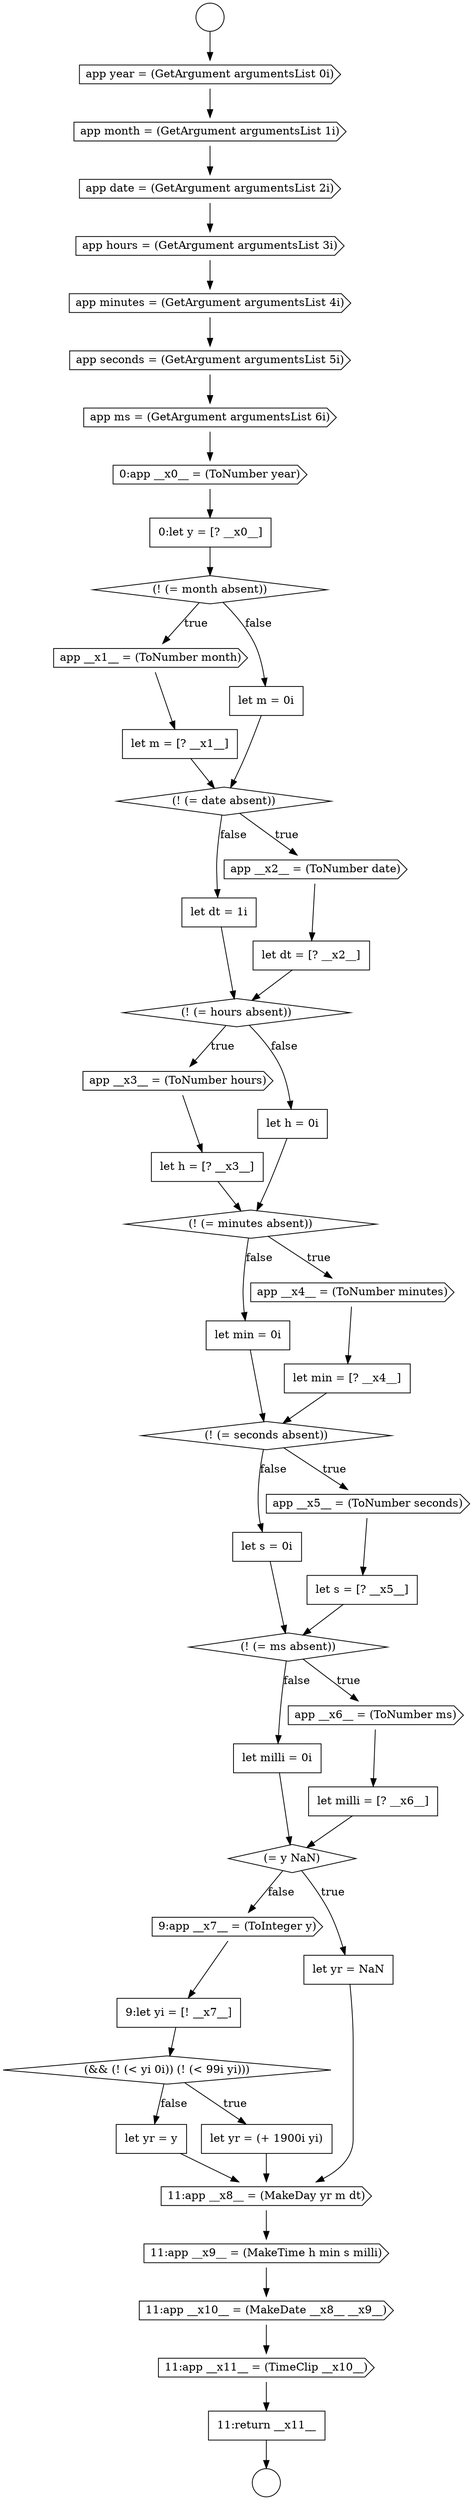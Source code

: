 digraph {
  node12575 [shape=none, margin=0, label=<<font color="black">
    <table border="0" cellborder="1" cellspacing="0" cellpadding="10">
      <tr><td align="left">let milli = 0i</td></tr>
    </table>
  </font>> color="black" fillcolor="white" style=filled]
  node12543 [shape=cds, label=<<font color="black">app year = (GetArgument argumentsList 0i)</font>> color="black" fillcolor="white" style=filled]
  node12578 [shape=cds, label=<<font color="black">9:app __x7__ = (ToInteger y)</font>> color="black" fillcolor="white" style=filled]
  node12582 [shape=none, margin=0, label=<<font color="black">
    <table border="0" cellborder="1" cellspacing="0" cellpadding="10">
      <tr><td align="left">let yr = y</td></tr>
    </table>
  </font>> color="black" fillcolor="white" style=filled]
  node12571 [shape=none, margin=0, label=<<font color="black">
    <table border="0" cellborder="1" cellspacing="0" cellpadding="10">
      <tr><td align="left">let s = 0i</td></tr>
    </table>
  </font>> color="black" fillcolor="white" style=filled]
  node12546 [shape=cds, label=<<font color="black">app hours = (GetArgument argumentsList 3i)</font>> color="black" fillcolor="white" style=filled]
  node12558 [shape=none, margin=0, label=<<font color="black">
    <table border="0" cellborder="1" cellspacing="0" cellpadding="10">
      <tr><td align="left">let dt = [? __x2__]</td></tr>
    </table>
  </font>> color="black" fillcolor="white" style=filled]
  node12541 [shape=circle label=" " color="black" fillcolor="white" style=filled]
  node12584 [shape=cds, label=<<font color="black">11:app __x9__ = (MakeTime h min s milli)</font>> color="black" fillcolor="white" style=filled]
  node12580 [shape=diamond, label=<<font color="black">(&amp;&amp; (! (&lt; yi 0i)) (! (&lt; 99i yi)))</font>> color="black" fillcolor="white" style=filled]
  node12548 [shape=cds, label=<<font color="black">app seconds = (GetArgument argumentsList 5i)</font>> color="black" fillcolor="white" style=filled]
  node12567 [shape=none, margin=0, label=<<font color="black">
    <table border="0" cellborder="1" cellspacing="0" cellpadding="10">
      <tr><td align="left">let min = 0i</td></tr>
    </table>
  </font>> color="black" fillcolor="white" style=filled]
  node12560 [shape=diamond, label=<<font color="black">(! (= hours absent))</font>> color="black" fillcolor="white" style=filled]
  node12579 [shape=none, margin=0, label=<<font color="black">
    <table border="0" cellborder="1" cellspacing="0" cellpadding="10">
      <tr><td align="left">9:let yi = [! __x7__]</td></tr>
    </table>
  </font>> color="black" fillcolor="white" style=filled]
  node12564 [shape=diamond, label=<<font color="black">(! (= minutes absent))</font>> color="black" fillcolor="white" style=filled]
  node12570 [shape=none, margin=0, label=<<font color="black">
    <table border="0" cellborder="1" cellspacing="0" cellpadding="10">
      <tr><td align="left">let s = [? __x5__]</td></tr>
    </table>
  </font>> color="black" fillcolor="white" style=filled]
  node12549 [shape=cds, label=<<font color="black">app ms = (GetArgument argumentsList 6i)</font>> color="black" fillcolor="white" style=filled]
  node12568 [shape=diamond, label=<<font color="black">(! (= seconds absent))</font>> color="black" fillcolor="white" style=filled]
  node12545 [shape=cds, label=<<font color="black">app date = (GetArgument argumentsList 2i)</font>> color="black" fillcolor="white" style=filled]
  node12585 [shape=cds, label=<<font color="black">11:app __x10__ = (MakeDate __x8__ __x9__)</font>> color="black" fillcolor="white" style=filled]
  node12554 [shape=none, margin=0, label=<<font color="black">
    <table border="0" cellborder="1" cellspacing="0" cellpadding="10">
      <tr><td align="left">let m = [? __x1__]</td></tr>
    </table>
  </font>> color="black" fillcolor="white" style=filled]
  node12559 [shape=none, margin=0, label=<<font color="black">
    <table border="0" cellborder="1" cellspacing="0" cellpadding="10">
      <tr><td align="left">let dt = 1i</td></tr>
    </table>
  </font>> color="black" fillcolor="white" style=filled]
  node12586 [shape=cds, label=<<font color="black">11:app __x11__ = (TimeClip __x10__)</font>> color="black" fillcolor="white" style=filled]
  node12581 [shape=none, margin=0, label=<<font color="black">
    <table border="0" cellborder="1" cellspacing="0" cellpadding="10">
      <tr><td align="left">let yr = (+ 1900i yi)</td></tr>
    </table>
  </font>> color="black" fillcolor="white" style=filled]
  node12565 [shape=cds, label=<<font color="black">app __x4__ = (ToNumber minutes)</font>> color="black" fillcolor="white" style=filled]
  node12542 [shape=circle label=" " color="black" fillcolor="white" style=filled]
  node12561 [shape=cds, label=<<font color="black">app __x3__ = (ToNumber hours)</font>> color="black" fillcolor="white" style=filled]
  node12550 [shape=cds, label=<<font color="black">0:app __x0__ = (ToNumber year)</font>> color="black" fillcolor="white" style=filled]
  node12576 [shape=diamond, label=<<font color="black">(= y NaN)</font>> color="black" fillcolor="white" style=filled]
  node12577 [shape=none, margin=0, label=<<font color="black">
    <table border="0" cellborder="1" cellspacing="0" cellpadding="10">
      <tr><td align="left">let yr = NaN</td></tr>
    </table>
  </font>> color="black" fillcolor="white" style=filled]
  node12553 [shape=cds, label=<<font color="black">app __x1__ = (ToNumber month)</font>> color="black" fillcolor="white" style=filled]
  node12566 [shape=none, margin=0, label=<<font color="black">
    <table border="0" cellborder="1" cellspacing="0" cellpadding="10">
      <tr><td align="left">let min = [? __x4__]</td></tr>
    </table>
  </font>> color="black" fillcolor="white" style=filled]
  node12547 [shape=cds, label=<<font color="black">app minutes = (GetArgument argumentsList 4i)</font>> color="black" fillcolor="white" style=filled]
  node12572 [shape=diamond, label=<<font color="black">(! (= ms absent))</font>> color="black" fillcolor="white" style=filled]
  node12562 [shape=none, margin=0, label=<<font color="black">
    <table border="0" cellborder="1" cellspacing="0" cellpadding="10">
      <tr><td align="left">let h = [? __x3__]</td></tr>
    </table>
  </font>> color="black" fillcolor="white" style=filled]
  node12587 [shape=none, margin=0, label=<<font color="black">
    <table border="0" cellborder="1" cellspacing="0" cellpadding="10">
      <tr><td align="left">11:return __x11__</td></tr>
    </table>
  </font>> color="black" fillcolor="white" style=filled]
  node12551 [shape=none, margin=0, label=<<font color="black">
    <table border="0" cellborder="1" cellspacing="0" cellpadding="10">
      <tr><td align="left">0:let y = [? __x0__]</td></tr>
    </table>
  </font>> color="black" fillcolor="white" style=filled]
  node12573 [shape=cds, label=<<font color="black">app __x6__ = (ToNumber ms)</font>> color="black" fillcolor="white" style=filled]
  node12556 [shape=diamond, label=<<font color="black">(! (= date absent))</font>> color="black" fillcolor="white" style=filled]
  node12557 [shape=cds, label=<<font color="black">app __x2__ = (ToNumber date)</font>> color="black" fillcolor="white" style=filled]
  node12563 [shape=none, margin=0, label=<<font color="black">
    <table border="0" cellborder="1" cellspacing="0" cellpadding="10">
      <tr><td align="left">let h = 0i</td></tr>
    </table>
  </font>> color="black" fillcolor="white" style=filled]
  node12569 [shape=cds, label=<<font color="black">app __x5__ = (ToNumber seconds)</font>> color="black" fillcolor="white" style=filled]
  node12544 [shape=cds, label=<<font color="black">app month = (GetArgument argumentsList 1i)</font>> color="black" fillcolor="white" style=filled]
  node12552 [shape=diamond, label=<<font color="black">(! (= month absent))</font>> color="black" fillcolor="white" style=filled]
  node12574 [shape=none, margin=0, label=<<font color="black">
    <table border="0" cellborder="1" cellspacing="0" cellpadding="10">
      <tr><td align="left">let milli = [? __x6__]</td></tr>
    </table>
  </font>> color="black" fillcolor="white" style=filled]
  node12583 [shape=cds, label=<<font color="black">11:app __x8__ = (MakeDay yr m dt)</font>> color="black" fillcolor="white" style=filled]
  node12555 [shape=none, margin=0, label=<<font color="black">
    <table border="0" cellborder="1" cellspacing="0" cellpadding="10">
      <tr><td align="left">let m = 0i</td></tr>
    </table>
  </font>> color="black" fillcolor="white" style=filled]
  node12560 -> node12561 [label=<<font color="black">true</font>> color="black"]
  node12560 -> node12563 [label=<<font color="black">false</font>> color="black"]
  node12567 -> node12568 [ color="black"]
  node12571 -> node12572 [ color="black"]
  node12551 -> node12552 [ color="black"]
  node12558 -> node12560 [ color="black"]
  node12576 -> node12577 [label=<<font color="black">true</font>> color="black"]
  node12576 -> node12578 [label=<<font color="black">false</font>> color="black"]
  node12583 -> node12584 [ color="black"]
  node12586 -> node12587 [ color="black"]
  node12557 -> node12558 [ color="black"]
  node12548 -> node12549 [ color="black"]
  node12552 -> node12553 [label=<<font color="black">true</font>> color="black"]
  node12552 -> node12555 [label=<<font color="black">false</font>> color="black"]
  node12581 -> node12583 [ color="black"]
  node12572 -> node12573 [label=<<font color="black">true</font>> color="black"]
  node12572 -> node12575 [label=<<font color="black">false</font>> color="black"]
  node12585 -> node12586 [ color="black"]
  node12556 -> node12557 [label=<<font color="black">true</font>> color="black"]
  node12556 -> node12559 [label=<<font color="black">false</font>> color="black"]
  node12550 -> node12551 [ color="black"]
  node12563 -> node12564 [ color="black"]
  node12562 -> node12564 [ color="black"]
  node12584 -> node12585 [ color="black"]
  node12545 -> node12546 [ color="black"]
  node12575 -> node12576 [ color="black"]
  node12554 -> node12556 [ color="black"]
  node12582 -> node12583 [ color="black"]
  node12577 -> node12583 [ color="black"]
  node12569 -> node12570 [ color="black"]
  node12587 -> node12542 [ color="black"]
  node12546 -> node12547 [ color="black"]
  node12564 -> node12565 [label=<<font color="black">true</font>> color="black"]
  node12564 -> node12567 [label=<<font color="black">false</font>> color="black"]
  node12566 -> node12568 [ color="black"]
  node12544 -> node12545 [ color="black"]
  node12573 -> node12574 [ color="black"]
  node12543 -> node12544 [ color="black"]
  node12565 -> node12566 [ color="black"]
  node12541 -> node12543 [ color="black"]
  node12578 -> node12579 [ color="black"]
  node12555 -> node12556 [ color="black"]
  node12579 -> node12580 [ color="black"]
  node12549 -> node12550 [ color="black"]
  node12580 -> node12581 [label=<<font color="black">true</font>> color="black"]
  node12580 -> node12582 [label=<<font color="black">false</font>> color="black"]
  node12574 -> node12576 [ color="black"]
  node12570 -> node12572 [ color="black"]
  node12547 -> node12548 [ color="black"]
  node12561 -> node12562 [ color="black"]
  node12553 -> node12554 [ color="black"]
  node12559 -> node12560 [ color="black"]
  node12568 -> node12569 [label=<<font color="black">true</font>> color="black"]
  node12568 -> node12571 [label=<<font color="black">false</font>> color="black"]
}
